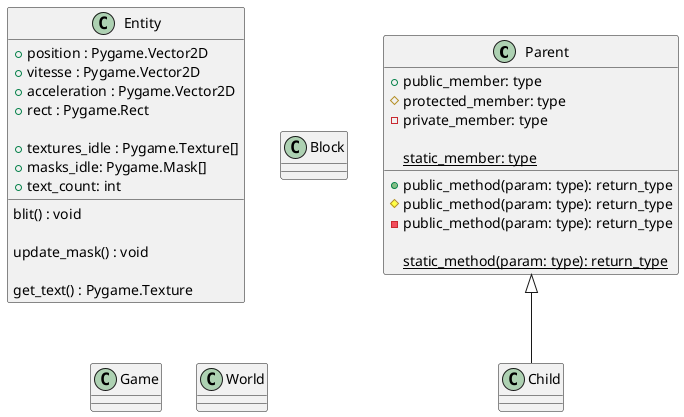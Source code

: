 @startuml test

class Parent {
    + public_member: type
    # protected_member: type
    - private_member: type

    {static} static_member: type

    + public_method(param: type): return_type
    # public_method(param: type): return_type
    - public_method(param: type): return_type

    {static} static_method(param: type): return_type
}

class Entity {
    + position : Pygame.Vector2D
    + vitesse : Pygame.Vector2D
    + acceleration : Pygame.Vector2D
    + rect : Pygame.Rect

    + textures_idle : Pygame.Texture[]
    + masks_idle: Pygame.Mask[]
    + text_count: int

    blit() : void
    
    update_mask() : void

    get_text() : Pygame.Texture
}

class Block {

}

class Game {

}

class World {

}

Parent <|-- Child

@enduml
